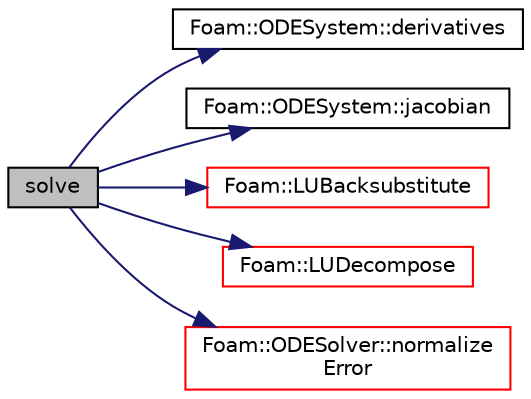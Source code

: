 digraph "solve"
{
  bgcolor="transparent";
  edge [fontname="Helvetica",fontsize="10",labelfontname="Helvetica",labelfontsize="10"];
  node [fontname="Helvetica",fontsize="10",shape=record];
  rankdir="LR";
  Node1 [label="solve",height=0.2,width=0.4,color="black", fillcolor="grey75", style="filled", fontcolor="black"];
  Node1 -> Node2 [color="midnightblue",fontsize="10",style="solid",fontname="Helvetica"];
  Node2 [label="Foam::ODESystem::derivatives",height=0.2,width=0.4,color="black",URL="$a01741.html#a61c440f0731f0aa353bfa5922821ebb5",tooltip="Calculate the derivatives in dydx. "];
  Node1 -> Node3 [color="midnightblue",fontsize="10",style="solid",fontname="Helvetica"];
  Node3 [label="Foam::ODESystem::jacobian",height=0.2,width=0.4,color="black",URL="$a01741.html#ad4d78455b6d7c6bfac6043a3fa54dc4e",tooltip="Calculate the Jacobian of the system. "];
  Node1 -> Node4 [color="midnightblue",fontsize="10",style="solid",fontname="Helvetica"];
  Node4 [label="Foam::LUBacksubstitute",height=0.2,width=0.4,color="red",URL="$a10936.html#a3a4fbcdd330a7cdba4ce12676ad9cb3e",tooltip="LU back-substitution with given source, returning the solution. "];
  Node1 -> Node5 [color="midnightblue",fontsize="10",style="solid",fontname="Helvetica"];
  Node5 [label="Foam::LUDecompose",height=0.2,width=0.4,color="red",URL="$a10936.html#a4c90a8a26de44c9bed71aef2138ce997",tooltip="LU decompose the matrix with pivoting. "];
  Node1 -> Node6 [color="midnightblue",fontsize="10",style="solid",fontname="Helvetica"];
  Node6 [label="Foam::ODESolver::normalize\lError",height=0.2,width=0.4,color="red",URL="$a01740.html#a438c6802679b8068ea4ea4f2e982c6b8",tooltip="Return the nomalized scalar error. "];
}
